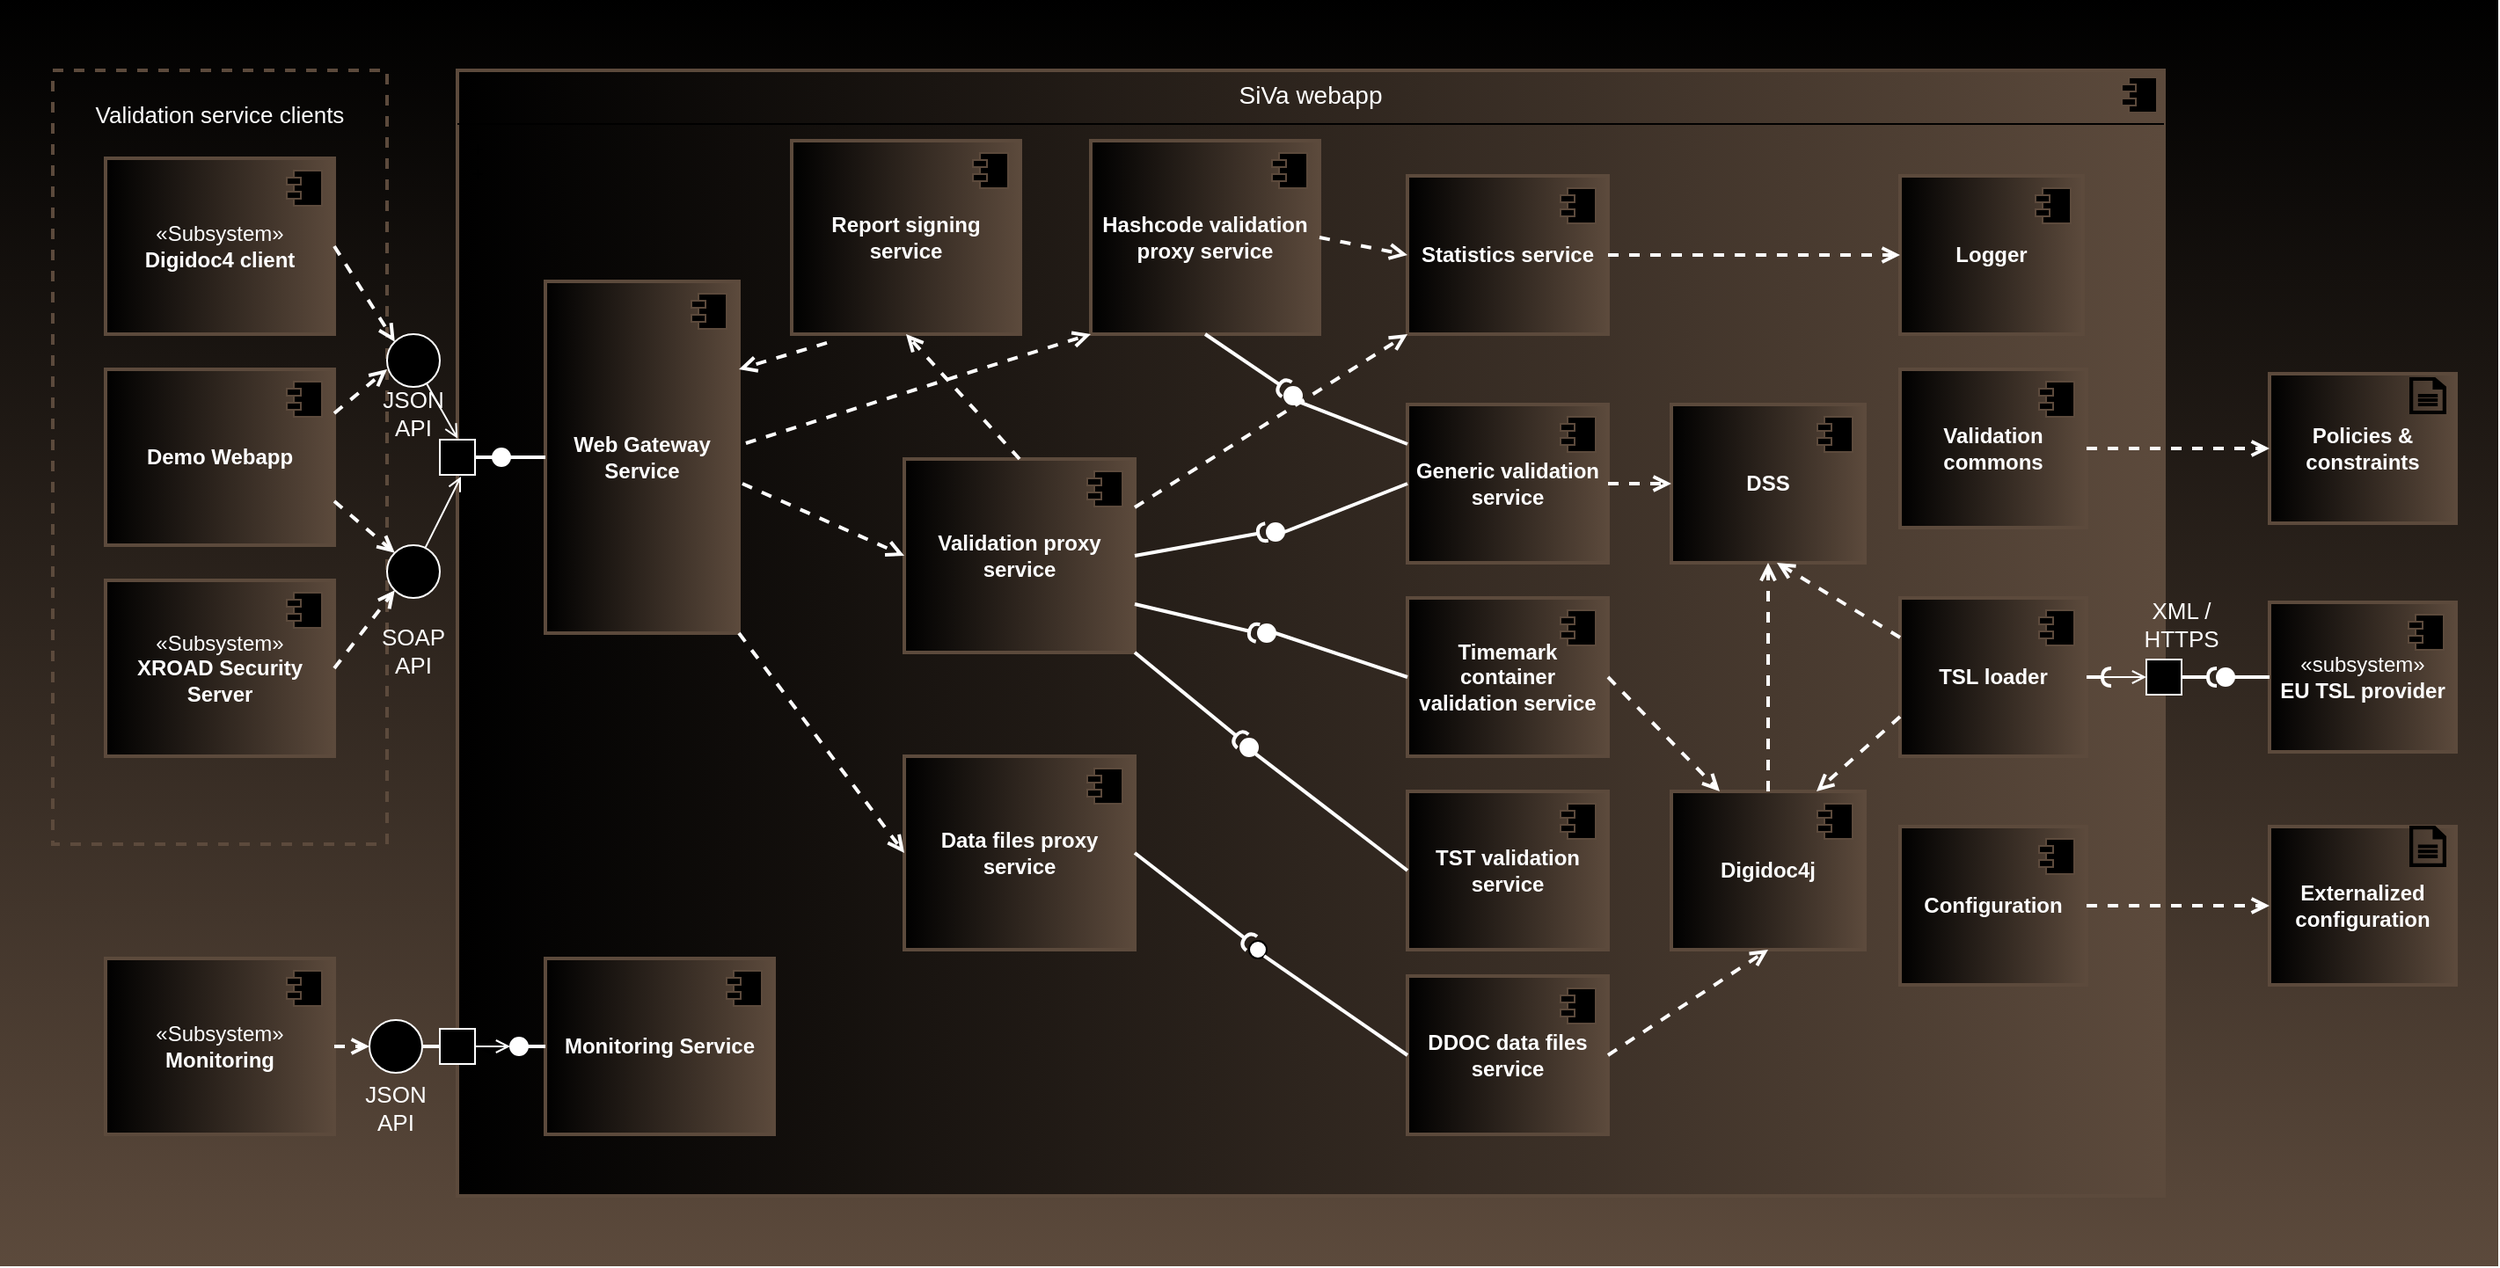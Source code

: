 <mxfile version="24.3.1" type="device">
  <diagram name="Page-0" id="Page-0">
    <mxGraphModel dx="1434" dy="738" grid="1" gridSize="10" guides="1" tooltips="1" connect="1" arrows="1" fold="1" page="1" pageScale="1" pageWidth="1678" pageHeight="762" math="0" shadow="0">
      <root>
        <mxCell id="0" />
        <mxCell id="1" parent="0" />
        <mxCell id="rDg_7_HA4RRwYxQOVPkP-2" value="" style="rounded=0;whiteSpace=wrap;html=1;gradientDirection=north;fillColor=#5C4A3C;strokeColor=none;fontColor=#ffffff;gradientColor=#000000;glass=0;shadow=0;" parent="1" vertex="1">
          <mxGeometry x="30" y="10" width="1420" height="720" as="geometry" />
        </mxCell>
        <mxCell id="9hAh17yjtbbLotueZCNC-8" value="&lt;p style=&quot;margin: 6px 0px 0px; text-align: center; font-size: 14px;&quot;&gt;&lt;font color=&quot;#ffffff&quot; style=&quot;font-size: 14px;&quot;&gt;SiVa webapp&lt;/font&gt;&lt;/p&gt;&lt;hr style=&quot;border-style: solid; font-size: 14px;&quot; size=&quot;1&quot;&gt;&lt;p style=&quot;margin:0px;margin-left:8px;&quot;&gt;+&amp;nbsp;&lt;br&gt;+&amp;nbsp;&lt;/p&gt;" style="align=left;overflow=fill;html=1;dropTarget=0;whiteSpace=wrap;gradientColor=default;fillColor=#5C4A3C;gradientDirection=west;strokeColor=#5C4A3C;labelBackgroundColor=none;labelBorderColor=none;strokeWidth=2;fontFamily=Helvetica;" parent="1" vertex="1">
          <mxGeometry x="290" y="50" width="970" height="640" as="geometry" />
        </mxCell>
        <mxCell id="9hAh17yjtbbLotueZCNC-9" value="" style="shape=component;jettyWidth=8;jettyHeight=4;fillColor=#000000;strokeColor=#5C4A3C;" parent="9hAh17yjtbbLotueZCNC-8" vertex="1">
          <mxGeometry x="1" width="20" height="20" relative="1" as="geometry">
            <mxPoint x="-24" y="4" as="offset" />
          </mxGeometry>
        </mxCell>
        <mxCell id="UFCYyzMz_3A-DWR7f4tb-4" value="" style="rounded=0;whiteSpace=wrap;html=1;dashed=1;fillColor=none;strokeColor=#5C4A3C;strokeWidth=2;" parent="1" vertex="1">
          <mxGeometry x="60" y="50" width="190" height="440" as="geometry" />
        </mxCell>
        <mxCell id="9hAh17yjtbbLotueZCNC-16" value="«Subsystem»&lt;div&gt;&lt;b&gt;Digidoc4 client&lt;/b&gt;&lt;/div&gt;" style="html=1;dropTarget=0;whiteSpace=wrap;gradientColor=default;gradientDirection=west;fillColor=#5C4A3C;fontColor=#FFFFFF;strokeWidth=2;strokeColor=#5C4A3C;" parent="1" vertex="1">
          <mxGeometry x="90" y="100" width="130" height="100" as="geometry" />
        </mxCell>
        <mxCell id="9hAh17yjtbbLotueZCNC-17" value="" style="shape=module;jettyWidth=8;jettyHeight=4;strokeColor=#5C4A3C;fillColor=#000000;" parent="9hAh17yjtbbLotueZCNC-16" vertex="1">
          <mxGeometry x="1" width="20" height="20" relative="1" as="geometry">
            <mxPoint x="-27" y="7" as="offset" />
          </mxGeometry>
        </mxCell>
        <mxCell id="9hAh17yjtbbLotueZCNC-18" value="«Subsystem»&lt;br&gt;&lt;b&gt;XROAD Security Server&lt;/b&gt;" style="html=1;dropTarget=0;whiteSpace=wrap;gradientColor=default;gradientDirection=west;fillColor=#5C4A3C;fontColor=#FFFFFF;strokeColor=#5C4A3C;strokeWidth=2;" parent="1" vertex="1">
          <mxGeometry x="90" y="340" width="130" height="100" as="geometry" />
        </mxCell>
        <mxCell id="9hAh17yjtbbLotueZCNC-19" value="" style="shape=module;jettyWidth=8;jettyHeight=4;strokeColor=#5C4A3C;fillColor=#000000;" parent="9hAh17yjtbbLotueZCNC-18" vertex="1">
          <mxGeometry x="1" width="20" height="20" relative="1" as="geometry">
            <mxPoint x="-27" y="7" as="offset" />
          </mxGeometry>
        </mxCell>
        <mxCell id="9hAh17yjtbbLotueZCNC-20" value="«Subsystem»&lt;br&gt;&lt;b&gt;Monitoring&lt;/b&gt;" style="html=1;dropTarget=0;whiteSpace=wrap;gradientColor=default;gradientDirection=west;fillColor=#5C4A3C;fontColor=#FFFFFF;strokeColor=#5C4A3C;strokeWidth=2;" parent="1" vertex="1">
          <mxGeometry x="90" y="555" width="130" height="100" as="geometry" />
        </mxCell>
        <mxCell id="9hAh17yjtbbLotueZCNC-21" value="" style="shape=module;jettyWidth=8;jettyHeight=4;strokeColor=#5C4A3C;fillColor=#000000;" parent="9hAh17yjtbbLotueZCNC-20" vertex="1">
          <mxGeometry x="1" width="20" height="20" relative="1" as="geometry">
            <mxPoint x="-27" y="7" as="offset" />
          </mxGeometry>
        </mxCell>
        <mxCell id="9hAh17yjtbbLotueZCNC-22" value="Demo Webapp" style="html=1;dropTarget=0;whiteSpace=wrap;fontStyle=1;gradientColor=default;gradientDirection=west;fillColor=#5C4A3C;fontColor=#FFFFFF;strokeColor=#5C4A3C;strokeWidth=2;" parent="1" vertex="1">
          <mxGeometry x="90" y="220" width="130" height="100" as="geometry" />
        </mxCell>
        <mxCell id="9hAh17yjtbbLotueZCNC-23" value="" style="shape=module;jettyWidth=8;jettyHeight=4;strokeColor=#5C4A3C;fillColor=#000000;" parent="9hAh17yjtbbLotueZCNC-22" vertex="1">
          <mxGeometry x="1" width="20" height="20" relative="1" as="geometry">
            <mxPoint x="-27" y="7" as="offset" />
          </mxGeometry>
        </mxCell>
        <mxCell id="9hAh17yjtbbLotueZCNC-24" value="Web Gateway Service" style="html=1;dropTarget=0;whiteSpace=wrap;fontStyle=1;gradientColor=default;gradientDirection=west;fillColor=#5C4A3C;fontColor=#FFFFFF;strokeColor=#5C4A3C;strokeWidth=2;" parent="1" vertex="1">
          <mxGeometry x="340" y="170" width="110" height="200" as="geometry" />
        </mxCell>
        <mxCell id="9hAh17yjtbbLotueZCNC-25" value="" style="shape=module;jettyWidth=8;jettyHeight=4;fillColor=#000000;strokeColor=#5C4A3C;" parent="9hAh17yjtbbLotueZCNC-24" vertex="1">
          <mxGeometry x="1" width="20" height="20" relative="1" as="geometry">
            <mxPoint x="-27" y="7" as="offset" />
          </mxGeometry>
        </mxCell>
        <mxCell id="UFCYyzMz_3A-DWR7f4tb-70" value="" style="edgeStyle=orthogonalEdgeStyle;rounded=0;orthogonalLoop=1;jettySize=auto;html=1;" parent="1" source="UFCYyzMz_3A-DWR7f4tb-77" target="UFCYyzMz_3A-DWR7f4tb-58" edge="1">
          <mxGeometry relative="1" as="geometry" />
        </mxCell>
        <mxCell id="9hAh17yjtbbLotueZCNC-26" value="Monitoring Service" style="html=1;dropTarget=0;whiteSpace=wrap;fontStyle=1;gradientColor=default;gradientDirection=west;fillColor=#5C4A3C;fontColor=#FFFFFF;strokeColor=#5C4A3C;strokeWidth=2;" parent="1" vertex="1">
          <mxGeometry x="340" y="555" width="130" height="100" as="geometry" />
        </mxCell>
        <mxCell id="9hAh17yjtbbLotueZCNC-27" value="" style="shape=module;jettyWidth=8;jettyHeight=4;strokeColor=#5C4A3C;fillColor=#000000;" parent="9hAh17yjtbbLotueZCNC-26" vertex="1">
          <mxGeometry x="1" width="20" height="20" relative="1" as="geometry">
            <mxPoint x="-27" y="7" as="offset" />
          </mxGeometry>
        </mxCell>
        <mxCell id="9hAh17yjtbbLotueZCNC-28" value="Report signing service" style="html=1;dropTarget=0;whiteSpace=wrap;fontStyle=1;gradientColor=default;gradientDirection=west;fillColor=#5C4A3C;fontColor=#FFFFFF;strokeColor=#5C4A3C;strokeWidth=2;" parent="1" vertex="1">
          <mxGeometry x="480" y="90" width="130" height="110" as="geometry" />
        </mxCell>
        <mxCell id="9hAh17yjtbbLotueZCNC-29" value="" style="shape=module;jettyWidth=8;jettyHeight=4;strokeColor=#5C4A3C;fillColor=#000000;" parent="9hAh17yjtbbLotueZCNC-28" vertex="1">
          <mxGeometry x="1" width="20" height="20" relative="1" as="geometry">
            <mxPoint x="-27" y="7" as="offset" />
          </mxGeometry>
        </mxCell>
        <mxCell id="9hAh17yjtbbLotueZCNC-30" value="Hashcode validation proxy service" style="html=1;dropTarget=0;whiteSpace=wrap;fontStyle=1;gradientColor=default;gradientDirection=west;fillColor=#5C4A3C;fontColor=#FFFFFF;strokeColor=#5C4A3C;strokeWidth=2;" parent="1" vertex="1">
          <mxGeometry x="650" y="90" width="130" height="110" as="geometry" />
        </mxCell>
        <mxCell id="9hAh17yjtbbLotueZCNC-31" value="" style="shape=module;jettyWidth=8;jettyHeight=4;strokeColor=#5C4A3C;fillColor=#000000;" parent="9hAh17yjtbbLotueZCNC-30" vertex="1">
          <mxGeometry x="1" width="20" height="20" relative="1" as="geometry">
            <mxPoint x="-27" y="7" as="offset" />
          </mxGeometry>
        </mxCell>
        <mxCell id="9hAh17yjtbbLotueZCNC-32" value="Validation proxy service" style="dropTarget=0;whiteSpace=wrap;html=1;fontStyle=1;gradientColor=default;gradientDirection=west;fillColor=#5C4A3C;fontColor=#FFFFFF;strokeColor=#5C4A3C;strokeWidth=2;" parent="1" vertex="1">
          <mxGeometry x="544" y="271" width="131" height="110" as="geometry" />
        </mxCell>
        <mxCell id="9hAh17yjtbbLotueZCNC-33" value="" style="shape=module;jettyWidth=8;jettyHeight=4;strokeColor=#5C4A3C;fillColor=#000000;" parent="9hAh17yjtbbLotueZCNC-32" vertex="1">
          <mxGeometry x="1" width="20" height="20" relative="1" as="geometry">
            <mxPoint x="-27" y="7" as="offset" />
          </mxGeometry>
        </mxCell>
        <mxCell id="9hAh17yjtbbLotueZCNC-34" value="Data files proxy service" style="html=1;dropTarget=0;whiteSpace=wrap;fontStyle=1;gradientColor=default;gradientDirection=west;fillColor=#5C4A3C;fontColor=#FFFFFF;strokeColor=#5C4A3C;strokeWidth=2;" parent="1" vertex="1">
          <mxGeometry x="544" y="440" width="131" height="110" as="geometry" />
        </mxCell>
        <mxCell id="9hAh17yjtbbLotueZCNC-35" value="" style="shape=module;jettyWidth=8;jettyHeight=4;strokeColor=#5C4A3C;fillColor=#000000;" parent="9hAh17yjtbbLotueZCNC-34" vertex="1">
          <mxGeometry x="1" width="20" height="20" relative="1" as="geometry">
            <mxPoint x="-27" y="7" as="offset" />
          </mxGeometry>
        </mxCell>
        <mxCell id="9hAh17yjtbbLotueZCNC-36" value="Statistics service" style="html=1;dropTarget=0;whiteSpace=wrap;fontStyle=1;gradientColor=default;gradientDirection=west;fillColor=#5C4A3C;fontColor=#FFFFFF;strokeColor=#5C4A3C;strokeWidth=2;" parent="1" vertex="1">
          <mxGeometry x="830" y="110" width="114" height="90" as="geometry" />
        </mxCell>
        <mxCell id="9hAh17yjtbbLotueZCNC-37" value="" style="shape=module;jettyWidth=8;jettyHeight=4;strokeColor=#5C4A3C;fillColor=#000000;" parent="9hAh17yjtbbLotueZCNC-36" vertex="1">
          <mxGeometry x="1" width="20" height="20" relative="1" as="geometry">
            <mxPoint x="-27" y="7" as="offset" />
          </mxGeometry>
        </mxCell>
        <mxCell id="9hAh17yjtbbLotueZCNC-38" value="Generic validation service" style="html=1;dropTarget=0;whiteSpace=wrap;fontStyle=1;gradientColor=default;gradientDirection=west;fillColor=#5C4A3C;fontColor=#FFFFFF;strokeColor=#5C4A3C;strokeWidth=2;" parent="1" vertex="1">
          <mxGeometry x="830" y="240" width="114" height="90" as="geometry" />
        </mxCell>
        <mxCell id="9hAh17yjtbbLotueZCNC-39" value="" style="shape=module;jettyWidth=8;jettyHeight=4;strokeColor=#5C4A3C;fillColor=#000000;" parent="9hAh17yjtbbLotueZCNC-38" vertex="1">
          <mxGeometry x="1" width="20" height="20" relative="1" as="geometry">
            <mxPoint x="-27" y="7" as="offset" />
          </mxGeometry>
        </mxCell>
        <mxCell id="9hAh17yjtbbLotueZCNC-40" value="Timemark container validation service" style="html=1;dropTarget=0;whiteSpace=wrap;fontStyle=1;gradientColor=default;gradientDirection=west;fillColor=#5C4A3C;fontColor=#FFFFFF;strokeColor=#5C4A3C;strokeWidth=2;" parent="1" vertex="1">
          <mxGeometry x="830" y="350" width="114" height="90" as="geometry" />
        </mxCell>
        <mxCell id="9hAh17yjtbbLotueZCNC-41" value="" style="shape=module;jettyWidth=8;jettyHeight=4;strokeColor=#5C4A3C;fillColor=#000000;" parent="9hAh17yjtbbLotueZCNC-40" vertex="1">
          <mxGeometry x="1" width="20" height="20" relative="1" as="geometry">
            <mxPoint x="-27" y="7" as="offset" />
          </mxGeometry>
        </mxCell>
        <mxCell id="9hAh17yjtbbLotueZCNC-42" value="TST validation service" style="html=1;dropTarget=0;whiteSpace=wrap;fontStyle=1;gradientColor=default;gradientDirection=west;fillColor=#5C4A3C;fontColor=#FFFFFF;strokeColor=#5C4A3C;strokeWidth=2;" parent="1" vertex="1">
          <mxGeometry x="830" y="460" width="114" height="90" as="geometry" />
        </mxCell>
        <mxCell id="9hAh17yjtbbLotueZCNC-43" value="" style="shape=module;jettyWidth=8;jettyHeight=4;strokeColor=#5C4A3C;fillColor=#000000;" parent="9hAh17yjtbbLotueZCNC-42" vertex="1">
          <mxGeometry x="1" width="20" height="20" relative="1" as="geometry">
            <mxPoint x="-27" y="7" as="offset" />
          </mxGeometry>
        </mxCell>
        <mxCell id="9hAh17yjtbbLotueZCNC-44" value="DSS" style="html=1;dropTarget=0;whiteSpace=wrap;fontStyle=1;gradientColor=default;gradientDirection=west;fillColor=#5C4A3C;fontColor=#FFFFFF;strokeColor=#5C4A3C;strokeWidth=2;" parent="1" vertex="1">
          <mxGeometry x="980" y="240" width="110" height="90" as="geometry" />
        </mxCell>
        <mxCell id="9hAh17yjtbbLotueZCNC-45" value="" style="shape=module;jettyWidth=8;jettyHeight=4;strokeColor=#5C4A3C;fillColor=#000000;" parent="9hAh17yjtbbLotueZCNC-44" vertex="1">
          <mxGeometry x="1" width="20" height="20" relative="1" as="geometry">
            <mxPoint x="-27" y="7" as="offset" />
          </mxGeometry>
        </mxCell>
        <mxCell id="9hAh17yjtbbLotueZCNC-46" value="Digidoc4j" style="html=1;dropTarget=0;whiteSpace=wrap;fontStyle=1;gradientColor=default;gradientDirection=west;fillColor=#5C4A3C;fontColor=#FFFFFF;strokeColor=#5C4A3C;strokeWidth=2;" parent="1" vertex="1">
          <mxGeometry x="980" y="460" width="110" height="90" as="geometry" />
        </mxCell>
        <mxCell id="9hAh17yjtbbLotueZCNC-47" value="" style="shape=module;jettyWidth=8;jettyHeight=4;strokeColor=#5C4A3C;fillColor=#000000;" parent="9hAh17yjtbbLotueZCNC-46" vertex="1">
          <mxGeometry x="1" width="20" height="20" relative="1" as="geometry">
            <mxPoint x="-27" y="7" as="offset" />
          </mxGeometry>
        </mxCell>
        <mxCell id="9hAh17yjtbbLotueZCNC-48" value="Logger" style="html=1;dropTarget=0;whiteSpace=wrap;fontStyle=1;gradientColor=default;gradientDirection=west;fillColor=#5C4A3C;fontColor=#FFFFFF;strokeColor=#5C4A3C;strokeWidth=2;" parent="1" vertex="1">
          <mxGeometry x="1110" y="110" width="104" height="90" as="geometry" />
        </mxCell>
        <mxCell id="9hAh17yjtbbLotueZCNC-49" value="" style="shape=module;jettyWidth=8;jettyHeight=4;strokeColor=#5C4A3C;fillColor=#000000;" parent="9hAh17yjtbbLotueZCNC-48" vertex="1">
          <mxGeometry x="1" width="20" height="20" relative="1" as="geometry">
            <mxPoint x="-27" y="7" as="offset" />
          </mxGeometry>
        </mxCell>
        <mxCell id="9hAh17yjtbbLotueZCNC-50" value="TSL loader" style="html=1;dropTarget=0;whiteSpace=wrap;fontStyle=1;gradientColor=default;gradientDirection=west;fillColor=#5C4A3C;fontColor=#FFFFFF;strokeColor=#5C4A3C;perimeterSpacing=0;strokeWidth=2;" parent="1" vertex="1">
          <mxGeometry x="1110" y="350" width="106" height="90" as="geometry" />
        </mxCell>
        <mxCell id="9hAh17yjtbbLotueZCNC-51" value="" style="shape=module;jettyWidth=8;jettyHeight=4;strokeColor=#5C4A3C;fillColor=#000000;" parent="9hAh17yjtbbLotueZCNC-50" vertex="1">
          <mxGeometry x="1" width="20" height="20" relative="1" as="geometry">
            <mxPoint x="-27" y="7" as="offset" />
          </mxGeometry>
        </mxCell>
        <mxCell id="9hAh17yjtbbLotueZCNC-52" value="Validation commons" style="html=1;dropTarget=0;whiteSpace=wrap;fontStyle=1;gradientColor=default;gradientDirection=west;fillColor=#5C4A3C;fontColor=#FFFFFF;strokeColor=#5C4A3C;strokeWidth=2;" parent="1" vertex="1">
          <mxGeometry x="1110" y="220" width="106" height="90" as="geometry" />
        </mxCell>
        <mxCell id="9hAh17yjtbbLotueZCNC-53" value="" style="shape=module;jettyWidth=8;jettyHeight=4;strokeColor=#5C4A3C;fillColor=#000000;" parent="9hAh17yjtbbLotueZCNC-52" vertex="1">
          <mxGeometry x="1" width="20" height="20" relative="1" as="geometry">
            <mxPoint x="-27" y="7" as="offset" />
          </mxGeometry>
        </mxCell>
        <mxCell id="9hAh17yjtbbLotueZCNC-54" value="Configuration" style="html=1;dropTarget=0;whiteSpace=wrap;fontStyle=1;gradientColor=default;gradientDirection=west;fillColor=#5C4A3C;fontColor=#FFFFFF;strokeColor=#5C4A3C;strokeWidth=2;" parent="1" vertex="1">
          <mxGeometry x="1110" y="480" width="106" height="90" as="geometry" />
        </mxCell>
        <mxCell id="9hAh17yjtbbLotueZCNC-55" value="" style="shape=module;jettyWidth=8;jettyHeight=4;strokeColor=#5C4A3C;fillColor=#000000;" parent="9hAh17yjtbbLotueZCNC-54" vertex="1">
          <mxGeometry x="1" width="20" height="20" relative="1" as="geometry">
            <mxPoint x="-27" y="7" as="offset" />
          </mxGeometry>
        </mxCell>
        <mxCell id="9hAh17yjtbbLotueZCNC-56" value="Externalized configuration" style="html=1;dropTarget=0;whiteSpace=wrap;fontStyle=1;gradientColor=default;gradientDirection=west;fillColor=#5C4A3C;fontColor=#FFFFFF;strokeColor=#5C4A3C;strokeWidth=2;" parent="1" vertex="1">
          <mxGeometry x="1320" y="480" width="106" height="90" as="geometry" />
        </mxCell>
        <mxCell id="9hAh17yjtbbLotueZCNC-58" value="Policies &amp;amp; constraints" style="html=1;dropTarget=0;whiteSpace=wrap;fontStyle=1;gradientColor=default;gradientDirection=west;fillColor=#5C4A3C;fontColor=#FFFFFF;strokeColor=#5C4A3C;strokeWidth=2;" parent="1" vertex="1">
          <mxGeometry x="1320" y="222.5" width="106" height="85" as="geometry" />
        </mxCell>
        <mxCell id="9hAh17yjtbbLotueZCNC-60" value="«subsystem»&lt;br&gt;&lt;b&gt;EU TSL provider&lt;/b&gt;" style="html=1;dropTarget=0;whiteSpace=wrap;gradientColor=default;gradientDirection=west;fillColor=#5C4A3C;fontColor=#FFFFFF;strokeColor=#5C4A3C;strokeWidth=2;" parent="1" vertex="1">
          <mxGeometry x="1320" y="352.5" width="106" height="85" as="geometry" />
        </mxCell>
        <mxCell id="9hAh17yjtbbLotueZCNC-61" value="" style="shape=module;jettyWidth=8;jettyHeight=4;strokeColor=#5C4A3C;fillColor=#000000;" parent="9hAh17yjtbbLotueZCNC-60" vertex="1">
          <mxGeometry x="1" width="20" height="20" relative="1" as="geometry">
            <mxPoint x="-27" y="7" as="offset" />
          </mxGeometry>
        </mxCell>
        <mxCell id="9hAh17yjtbbLotueZCNC-64" value="DDOC data files service" style="html=1;dropTarget=0;whiteSpace=wrap;fontStyle=1;gradientColor=default;gradientDirection=west;fillColor=#5C4A3C;fontColor=#FFFFFF;strokeColor=#5C4A3C;strokeWidth=2;" parent="1" vertex="1">
          <mxGeometry x="830" y="565" width="114" height="90" as="geometry" />
        </mxCell>
        <mxCell id="9hAh17yjtbbLotueZCNC-65" value="" style="shape=module;jettyWidth=8;jettyHeight=4;strokeColor=#5C4A3C;fillColor=#000000;" parent="9hAh17yjtbbLotueZCNC-64" vertex="1">
          <mxGeometry x="1" width="20" height="20" relative="1" as="geometry">
            <mxPoint x="-27" y="7" as="offset" />
          </mxGeometry>
        </mxCell>
        <mxCell id="UFCYyzMz_3A-DWR7f4tb-5" value="&lt;font color=&quot;#ffffff&quot; style=&quot;font-size: 13px;&quot;&gt;Validation service clients&lt;/font&gt;" style="text;html=1;align=center;verticalAlign=middle;whiteSpace=wrap;rounded=0;fontSize=13;" parent="1" vertex="1">
          <mxGeometry x="80" y="60" width="150" height="30" as="geometry" />
        </mxCell>
        <mxCell id="UFCYyzMz_3A-DWR7f4tb-10" value="" style="sketch=0;pointerEvents=1;shadow=0;dashed=0;html=1;labelPosition=center;verticalLabelPosition=bottom;verticalAlign=top;outlineConnect=0;align=center;shape=mxgraph.office.concepts.document;fillColor=#000000;strokeColor=#000000;" parent="1" vertex="1">
          <mxGeometry x="1400" y="480" width="20" height="22.5" as="geometry" />
        </mxCell>
        <mxCell id="UFCYyzMz_3A-DWR7f4tb-11" value="" style="sketch=0;pointerEvents=1;shadow=0;dashed=0;html=1;strokeColor=#000000;fillColor=#000000;labelPosition=center;verticalLabelPosition=bottom;verticalAlign=top;outlineConnect=0;align=center;shape=mxgraph.office.concepts.document;" parent="1" vertex="1">
          <mxGeometry x="1400" y="225" width="20" height="20" as="geometry" />
        </mxCell>
        <mxCell id="UFCYyzMz_3A-DWR7f4tb-14" value="" style="html=1;verticalAlign=bottom;labelBackgroundColor=none;endArrow=open;endFill=0;dashed=1;rounded=0;strokeColor=#FFFFFF;exitX=0.154;exitY=1.045;exitDx=0;exitDy=0;exitPerimeter=0;entryX=1;entryY=0.25;entryDx=0;entryDy=0;strokeWidth=2;" parent="1" source="9hAh17yjtbbLotueZCNC-28" target="9hAh17yjtbbLotueZCNC-24" edge="1">
          <mxGeometry width="160" relative="1" as="geometry">
            <mxPoint x="650" y="380" as="sourcePoint" />
            <mxPoint x="810" y="380" as="targetPoint" />
          </mxGeometry>
        </mxCell>
        <mxCell id="UFCYyzMz_3A-DWR7f4tb-15" value="" style="html=1;verticalAlign=bottom;labelBackgroundColor=none;endArrow=open;endFill=0;dashed=1;rounded=0;strokeColor=#FFFFFF;exitX=0.5;exitY=0;exitDx=0;exitDy=0;entryX=0.5;entryY=1;entryDx=0;entryDy=0;strokeWidth=2;" parent="1" source="9hAh17yjtbbLotueZCNC-32" target="9hAh17yjtbbLotueZCNC-28" edge="1">
          <mxGeometry width="160" relative="1" as="geometry">
            <mxPoint x="510" y="215" as="sourcePoint" />
            <mxPoint x="460" y="230" as="targetPoint" />
          </mxGeometry>
        </mxCell>
        <mxCell id="UFCYyzMz_3A-DWR7f4tb-16" value="" style="html=1;verticalAlign=bottom;labelBackgroundColor=none;endArrow=open;endFill=0;dashed=1;rounded=0;strokeColor=#FFFFFF;exitX=1.036;exitY=0.46;exitDx=0;exitDy=0;exitPerimeter=0;entryX=0;entryY=1;entryDx=0;entryDy=0;strokeWidth=2;" parent="1" source="9hAh17yjtbbLotueZCNC-24" target="9hAh17yjtbbLotueZCNC-30" edge="1">
          <mxGeometry width="160" relative="1" as="geometry">
            <mxPoint x="520" y="225" as="sourcePoint" />
            <mxPoint x="470" y="240" as="targetPoint" />
          </mxGeometry>
        </mxCell>
        <mxCell id="UFCYyzMz_3A-DWR7f4tb-17" value="" style="html=1;verticalAlign=bottom;labelBackgroundColor=none;endArrow=open;endFill=0;dashed=1;rounded=0;strokeColor=#FFFFFF;exitX=1.018;exitY=0.575;exitDx=0;exitDy=0;exitPerimeter=0;entryX=0;entryY=0.5;entryDx=0;entryDy=0;strokeWidth=2;" parent="1" source="9hAh17yjtbbLotueZCNC-24" target="9hAh17yjtbbLotueZCNC-32" edge="1">
          <mxGeometry width="160" relative="1" as="geometry">
            <mxPoint x="530" y="235" as="sourcePoint" />
            <mxPoint x="480" y="250" as="targetPoint" />
          </mxGeometry>
        </mxCell>
        <mxCell id="UFCYyzMz_3A-DWR7f4tb-18" value="" style="html=1;verticalAlign=bottom;labelBackgroundColor=none;endArrow=open;endFill=0;dashed=1;rounded=0;strokeColor=#FFFFFF;exitX=1;exitY=1;exitDx=0;exitDy=0;entryX=0;entryY=0.5;entryDx=0;entryDy=0;strokeWidth=2;" parent="1" source="9hAh17yjtbbLotueZCNC-24" target="9hAh17yjtbbLotueZCNC-34" edge="1">
          <mxGeometry width="160" relative="1" as="geometry">
            <mxPoint x="540" y="245" as="sourcePoint" />
            <mxPoint x="490" y="260" as="targetPoint" />
          </mxGeometry>
        </mxCell>
        <mxCell id="UFCYyzMz_3A-DWR7f4tb-19" value="" style="html=1;verticalAlign=bottom;labelBackgroundColor=none;endArrow=open;endFill=0;dashed=1;rounded=0;strokeColor=#FFFFFF;exitX=1;exitY=0.5;exitDx=0;exitDy=0;entryX=0;entryY=0.5;entryDx=0;entryDy=0;strokeWidth=2;" parent="1" source="9hAh17yjtbbLotueZCNC-30" target="9hAh17yjtbbLotueZCNC-36" edge="1">
          <mxGeometry width="160" relative="1" as="geometry">
            <mxPoint x="464" y="272" as="sourcePoint" />
            <mxPoint x="660" y="210" as="targetPoint" />
          </mxGeometry>
        </mxCell>
        <mxCell id="UFCYyzMz_3A-DWR7f4tb-20" value="" style="html=1;verticalAlign=bottom;labelBackgroundColor=none;endArrow=open;endFill=0;dashed=1;rounded=0;strokeColor=#FFFFFF;exitX=1;exitY=0.25;exitDx=0;exitDy=0;entryX=0;entryY=1;entryDx=0;entryDy=0;strokeWidth=2;" parent="1" source="9hAh17yjtbbLotueZCNC-32" target="9hAh17yjtbbLotueZCNC-36" edge="1">
          <mxGeometry width="160" relative="1" as="geometry">
            <mxPoint x="474" y="282" as="sourcePoint" />
            <mxPoint x="670" y="220" as="targetPoint" />
          </mxGeometry>
        </mxCell>
        <mxCell id="UFCYyzMz_3A-DWR7f4tb-23" value="" style="html=1;verticalAlign=bottom;labelBackgroundColor=none;endArrow=open;endFill=0;dashed=1;rounded=0;strokeColor=#FFFFFF;exitX=1;exitY=0.5;exitDx=0;exitDy=0;entryX=0;entryY=0.5;entryDx=0;entryDy=0;strokeWidth=2;" parent="1" source="9hAh17yjtbbLotueZCNC-38" target="9hAh17yjtbbLotueZCNC-44" edge="1">
          <mxGeometry width="160" relative="1" as="geometry">
            <mxPoint x="464" y="272" as="sourcePoint" />
            <mxPoint x="660" y="210" as="targetPoint" />
          </mxGeometry>
        </mxCell>
        <mxCell id="UFCYyzMz_3A-DWR7f4tb-24" value="" style="html=1;verticalAlign=bottom;labelBackgroundColor=none;endArrow=open;endFill=0;dashed=1;rounded=0;strokeColor=#FFFFFF;exitX=1;exitY=0.5;exitDx=0;exitDy=0;entryX=0.25;entryY=0;entryDx=0;entryDy=0;strokeWidth=2;" parent="1" source="9hAh17yjtbbLotueZCNC-40" target="9hAh17yjtbbLotueZCNC-46" edge="1">
          <mxGeometry width="160" relative="1" as="geometry">
            <mxPoint x="954" y="295" as="sourcePoint" />
            <mxPoint x="990" y="295" as="targetPoint" />
          </mxGeometry>
        </mxCell>
        <mxCell id="UFCYyzMz_3A-DWR7f4tb-25" value="" style="html=1;verticalAlign=bottom;labelBackgroundColor=none;endArrow=open;endFill=0;dashed=1;rounded=0;strokeColor=#FFFFFF;exitX=1;exitY=0.5;exitDx=0;exitDy=0;entryX=0.5;entryY=1;entryDx=0;entryDy=0;strokeWidth=2;" parent="1" source="9hAh17yjtbbLotueZCNC-64" target="9hAh17yjtbbLotueZCNC-46" edge="1">
          <mxGeometry width="160" relative="1" as="geometry">
            <mxPoint x="964" y="305" as="sourcePoint" />
            <mxPoint x="1000" y="305" as="targetPoint" />
          </mxGeometry>
        </mxCell>
        <mxCell id="UFCYyzMz_3A-DWR7f4tb-26" value="" style="html=1;verticalAlign=bottom;labelBackgroundColor=none;endArrow=open;endFill=0;dashed=1;rounded=0;strokeColor=#FFFFFF;exitX=0;exitY=0.25;exitDx=0;exitDy=0;strokeWidth=2;" parent="1" source="9hAh17yjtbbLotueZCNC-50" edge="1">
          <mxGeometry width="160" relative="1" as="geometry">
            <mxPoint x="974" y="315" as="sourcePoint" />
            <mxPoint x="1040" y="330" as="targetPoint" />
          </mxGeometry>
        </mxCell>
        <mxCell id="UFCYyzMz_3A-DWR7f4tb-27" value="" style="html=1;verticalAlign=bottom;labelBackgroundColor=none;endArrow=open;endFill=0;dashed=1;rounded=0;strokeColor=#FFFFFF;exitX=0;exitY=0.75;exitDx=0;exitDy=0;entryX=0.75;entryY=0;entryDx=0;entryDy=0;strokeWidth=2;" parent="1" source="9hAh17yjtbbLotueZCNC-50" target="9hAh17yjtbbLotueZCNC-46" edge="1">
          <mxGeometry width="160" relative="1" as="geometry">
            <mxPoint x="984" y="325" as="sourcePoint" />
            <mxPoint x="1020" y="325" as="targetPoint" />
          </mxGeometry>
        </mxCell>
        <mxCell id="UFCYyzMz_3A-DWR7f4tb-28" value="" style="html=1;verticalAlign=bottom;labelBackgroundColor=none;endArrow=open;endFill=0;dashed=1;rounded=0;strokeColor=#FFFFFF;exitX=1;exitY=0.5;exitDx=0;exitDy=0;entryX=0;entryY=0.5;entryDx=0;entryDy=0;strokeWidth=2;" parent="1" source="9hAh17yjtbbLotueZCNC-52" target="9hAh17yjtbbLotueZCNC-58" edge="1">
          <mxGeometry width="160" relative="1" as="geometry">
            <mxPoint x="994" y="335" as="sourcePoint" />
            <mxPoint x="1030" y="335" as="targetPoint" />
          </mxGeometry>
        </mxCell>
        <mxCell id="UFCYyzMz_3A-DWR7f4tb-29" value="" style="html=1;verticalAlign=bottom;labelBackgroundColor=none;endArrow=open;endFill=0;dashed=1;rounded=0;strokeColor=#FFFFFF;exitX=1;exitY=0.5;exitDx=0;exitDy=0;entryX=0;entryY=0.5;entryDx=0;entryDy=0;strokeWidth=2;" parent="1" source="9hAh17yjtbbLotueZCNC-54" target="9hAh17yjtbbLotueZCNC-56" edge="1">
          <mxGeometry width="160" relative="1" as="geometry">
            <mxPoint x="1004" y="345" as="sourcePoint" />
            <mxPoint x="1040" y="345" as="targetPoint" />
          </mxGeometry>
        </mxCell>
        <mxCell id="UFCYyzMz_3A-DWR7f4tb-30" value="" style="html=1;verticalAlign=bottom;labelBackgroundColor=none;endArrow=open;endFill=0;dashed=1;rounded=0;strokeColor=#FFFFFF;exitX=0.5;exitY=0;exitDx=0;exitDy=0;strokeWidth=2;entryX=0.5;entryY=1;entryDx=0;entryDy=0;" parent="1" source="9hAh17yjtbbLotueZCNC-46" target="9hAh17yjtbbLotueZCNC-44" edge="1">
          <mxGeometry width="160" relative="1" as="geometry">
            <mxPoint x="1014" y="355" as="sourcePoint" />
            <mxPoint x="1050" y="350" as="targetPoint" />
          </mxGeometry>
        </mxCell>
        <mxCell id="UFCYyzMz_3A-DWR7f4tb-31" value="" style="html=1;verticalAlign=bottom;labelBackgroundColor=none;startArrow=halfCircle;startFill=0;startSize=2;endArrow=none;rounded=0;strokeColor=#FFFFFF;entryX=1;entryY=0.5;entryDx=0;entryDy=0;strokeWidth=2;exitX=0;exitY=0.5;exitDx=0;exitDy=0;" parent="1" source="UFCYyzMz_3A-DWR7f4tb-49" target="9hAh17yjtbbLotueZCNC-32" edge="1">
          <mxGeometry x="-1" y="3" relative="1" as="geometry">
            <mxPoint x="750" y="310" as="sourcePoint" />
            <mxPoint x="810" y="380" as="targetPoint" />
          </mxGeometry>
        </mxCell>
        <mxCell id="UFCYyzMz_3A-DWR7f4tb-32" value="" style="html=1;verticalAlign=bottom;labelBackgroundColor=none;startArrow=halfCircle;startFill=0;startSize=2;endArrow=none;rounded=0;strokeColor=#FFFFFF;entryX=1;entryY=0.75;entryDx=0;entryDy=0;strokeWidth=2;exitX=0;exitY=0.5;exitDx=0;exitDy=0;" parent="1" source="UFCYyzMz_3A-DWR7f4tb-46" target="9hAh17yjtbbLotueZCNC-32" edge="1">
          <mxGeometry x="-1" y="3" relative="1" as="geometry">
            <mxPoint x="771.096" y="385.938" as="sourcePoint" />
            <mxPoint x="685" y="336" as="targetPoint" />
          </mxGeometry>
        </mxCell>
        <mxCell id="UFCYyzMz_3A-DWR7f4tb-33" value="" style="html=1;verticalAlign=bottom;labelBackgroundColor=none;startArrow=halfCircle;startFill=0;startSize=2;endArrow=none;rounded=0;strokeColor=#FFFFFF;entryX=1;entryY=1;entryDx=0;entryDy=0;strokeWidth=2;exitX=0;exitY=0;exitDx=0;exitDy=0;" parent="1" source="UFCYyzMz_3A-DWR7f4tb-41" target="9hAh17yjtbbLotueZCNC-32" edge="1">
          <mxGeometry x="-1" y="3" relative="1" as="geometry">
            <mxPoint x="770" y="330" as="sourcePoint" />
            <mxPoint x="695" y="346" as="targetPoint" />
          </mxGeometry>
        </mxCell>
        <mxCell id="UFCYyzMz_3A-DWR7f4tb-34" value="" style="html=1;verticalAlign=bottom;labelBackgroundColor=none;startArrow=halfCircle;startFill=0;startSize=2;endArrow=none;rounded=0;strokeColor=#FFFFFF;entryX=1;entryY=0.5;entryDx=0;entryDy=0;exitX=0;exitY=0;exitDx=0;exitDy=0;strokeWidth=2;" parent="1" source="UFCYyzMz_3A-DWR7f4tb-38" target="9hAh17yjtbbLotueZCNC-34" edge="1">
          <mxGeometry x="-1" y="3" relative="1" as="geometry">
            <mxPoint x="780" y="340" as="sourcePoint" />
            <mxPoint x="705" y="356" as="targetPoint" />
          </mxGeometry>
        </mxCell>
        <mxCell id="UFCYyzMz_3A-DWR7f4tb-35" value="" style="html=1;verticalAlign=bottom;labelBackgroundColor=none;startArrow=halfCircle;startFill=0;startSize=2;endArrow=none;rounded=0;strokeColor=#FFFFFF;entryX=0.5;entryY=1;entryDx=0;entryDy=0;strokeWidth=2;exitX=0;exitY=0;exitDx=0;exitDy=0;" parent="1" source="UFCYyzMz_3A-DWR7f4tb-50" target="9hAh17yjtbbLotueZCNC-30" edge="1">
          <mxGeometry x="-1" y="3" relative="1" as="geometry">
            <mxPoint x="790" y="350" as="sourcePoint" />
            <mxPoint x="715" y="366" as="targetPoint" />
          </mxGeometry>
        </mxCell>
        <mxCell id="UFCYyzMz_3A-DWR7f4tb-38" value="" style="ellipse;html=1;" parent="1" vertex="1">
          <mxGeometry x="740" y="545" width="10" height="10" as="geometry" />
        </mxCell>
        <mxCell id="UFCYyzMz_3A-DWR7f4tb-40" value="" style="endArrow=none;startArrow=none;endFill=0;startFill=0;endSize=8;html=1;verticalAlign=bottom;labelBackgroundColor=none;strokeWidth=2;rounded=0;strokeColor=#FFFFFF;entryX=0;entryY=0.5;entryDx=0;entryDy=0;exitX=1;exitY=1;exitDx=0;exitDy=0;" parent="1" source="UFCYyzMz_3A-DWR7f4tb-38" target="9hAh17yjtbbLotueZCNC-64" edge="1">
          <mxGeometry width="160" relative="1" as="geometry">
            <mxPoint x="650" y="380" as="sourcePoint" />
            <mxPoint x="810" y="380" as="targetPoint" />
          </mxGeometry>
        </mxCell>
        <mxCell id="UFCYyzMz_3A-DWR7f4tb-42" value="" style="endArrow=none;startArrow=none;endFill=0;startFill=0;endSize=8;html=1;verticalAlign=bottom;labelBackgroundColor=none;strokeWidth=2;rounded=0;strokeColor=#FFFFFF;entryX=0;entryY=0.5;entryDx=0;entryDy=0;exitX=1;exitY=1;exitDx=0;exitDy=0;" parent="1" source="UFCYyzMz_3A-DWR7f4tb-41" target="9hAh17yjtbbLotueZCNC-42" edge="1">
          <mxGeometry width="160" relative="1" as="geometry">
            <mxPoint x="765" y="445" as="sourcePoint" />
            <mxPoint x="810" y="530" as="targetPoint" />
          </mxGeometry>
        </mxCell>
        <mxCell id="UFCYyzMz_3A-DWR7f4tb-41" value="" style="ellipse;fillColor=strokeColor;html=1;strokeColor=#FFFFFF;" parent="1" vertex="1">
          <mxGeometry x="735" y="430" width="10" height="10" as="geometry" />
        </mxCell>
        <mxCell id="UFCYyzMz_3A-DWR7f4tb-46" value="" style="ellipse;fillColor=strokeColor;html=1;strokeColor=#FFFFFF;" parent="1" vertex="1">
          <mxGeometry x="745" y="365" width="10" height="10" as="geometry" />
        </mxCell>
        <mxCell id="UFCYyzMz_3A-DWR7f4tb-49" value="" style="ellipse;fillColor=strokeColor;html=1;strokeColor=#FFFFFF;" parent="1" vertex="1">
          <mxGeometry x="750" y="307.5" width="10" height="10" as="geometry" />
        </mxCell>
        <mxCell id="UFCYyzMz_3A-DWR7f4tb-50" value="" style="ellipse;fillColor=strokeColor;html=1;strokeColor=#FFFFFF;" parent="1" vertex="1">
          <mxGeometry x="760" y="230" width="10" height="10" as="geometry" />
        </mxCell>
        <mxCell id="UFCYyzMz_3A-DWR7f4tb-53" value="" style="endArrow=none;startArrow=none;endFill=0;startFill=0;endSize=8;html=1;verticalAlign=bottom;labelBackgroundColor=none;strokeWidth=2;rounded=0;strokeColor=#FFFFFF;entryX=0;entryY=0.25;entryDx=0;entryDy=0;exitX=1;exitY=1;exitDx=0;exitDy=0;" parent="1" source="UFCYyzMz_3A-DWR7f4tb-50" target="9hAh17yjtbbLotueZCNC-38" edge="1">
          <mxGeometry width="160" relative="1" as="geometry">
            <mxPoint x="754" y="449" as="sourcePoint" />
            <mxPoint x="840" y="515" as="targetPoint" />
          </mxGeometry>
        </mxCell>
        <mxCell id="UFCYyzMz_3A-DWR7f4tb-54" value="" style="endArrow=none;startArrow=none;endFill=0;startFill=0;endSize=8;html=1;verticalAlign=bottom;labelBackgroundColor=none;strokeWidth=2;rounded=0;strokeColor=#FFFFFF;entryX=0;entryY=0.5;entryDx=0;entryDy=0;exitX=1;exitY=0.5;exitDx=0;exitDy=0;" parent="1" source="UFCYyzMz_3A-DWR7f4tb-49" target="9hAh17yjtbbLotueZCNC-38" edge="1">
          <mxGeometry width="160" relative="1" as="geometry">
            <mxPoint x="760" y="310" as="sourcePoint" />
            <mxPoint x="840" y="273" as="targetPoint" />
          </mxGeometry>
        </mxCell>
        <mxCell id="UFCYyzMz_3A-DWR7f4tb-55" value="" style="endArrow=none;startArrow=none;endFill=0;startFill=0;endSize=8;html=1;verticalAlign=bottom;labelBackgroundColor=none;strokeWidth=2;rounded=0;strokeColor=#FFFFFF;entryX=0;entryY=0.5;entryDx=0;entryDy=0;exitX=1;exitY=0.5;exitDx=0;exitDy=0;" parent="1" source="UFCYyzMz_3A-DWR7f4tb-46" target="9hAh17yjtbbLotueZCNC-40" edge="1">
          <mxGeometry width="160" relative="1" as="geometry">
            <mxPoint x="789" y="259" as="sourcePoint" />
            <mxPoint x="850" y="283" as="targetPoint" />
          </mxGeometry>
        </mxCell>
        <mxCell id="UFCYyzMz_3A-DWR7f4tb-56" value="" style="fontStyle=0;labelPosition=right;verticalLabelPosition=middle;align=left;verticalAlign=middle;spacingLeft=2;html=1;points=[[0,0.5],[1,0.5]];fillColor=#000000;strokeColor=#FFFFFF;" parent="1" vertex="1">
          <mxGeometry x="1250" y="385" width="20" height="20" as="geometry" />
        </mxCell>
        <mxCell id="UFCYyzMz_3A-DWR7f4tb-57" value="" style="fontStyle=0;labelPosition=right;verticalLabelPosition=middle;align=left;verticalAlign=middle;spacingLeft=2;html=1;points=[[0,0.5],[1,0.5]];strokeColor=#FFFFFF;fillColor=#000000;" parent="1" vertex="1">
          <mxGeometry x="280" y="260" width="20" height="20" as="geometry" />
        </mxCell>
        <mxCell id="UFCYyzMz_3A-DWR7f4tb-58" value="" style="fontStyle=0;labelPosition=right;verticalLabelPosition=middle;align=left;verticalAlign=middle;spacingLeft=2;html=1;points=[[0,0.5],[1,0.5]];strokeColor=#FFFFFF;fillColor=#000000;" parent="1" vertex="1">
          <mxGeometry x="280" y="595" width="20" height="20" as="geometry" />
        </mxCell>
        <mxCell id="UFCYyzMz_3A-DWR7f4tb-59" value="" style="ellipse;html=1;strokeColor=#FFFFFF;fillColor=#000000;" parent="1" vertex="1">
          <mxGeometry x="250" y="320" width="30" height="30" as="geometry" />
        </mxCell>
        <mxCell id="UFCYyzMz_3A-DWR7f4tb-60" value="" style="endArrow=open;html=1;rounded=0;align=center;verticalAlign=top;endFill=0;labelBackgroundColor=none;endSize=6;entryX=0.6;entryY=1.05;entryDx=0;entryDy=0;entryPerimeter=0;strokeColor=#FFFFFF;" parent="1" source="UFCYyzMz_3A-DWR7f4tb-59" target="UFCYyzMz_3A-DWR7f4tb-57" edge="1">
          <mxGeometry relative="1" as="geometry">
            <mxPoint x="320" y="335" as="targetPoint" />
          </mxGeometry>
        </mxCell>
        <mxCell id="UFCYyzMz_3A-DWR7f4tb-61" value="" style="ellipse;html=1;strokeColor=#FFFFFF;fillColor=#000000;" parent="1" vertex="1">
          <mxGeometry x="250" y="200" width="30" height="30" as="geometry" />
        </mxCell>
        <mxCell id="UFCYyzMz_3A-DWR7f4tb-62" value="" style="endArrow=open;html=1;rounded=0;align=center;verticalAlign=top;endFill=0;labelBackgroundColor=none;endSize=6;entryX=0.508;entryY=-0.033;entryDx=0;entryDy=0;entryPerimeter=0;strokeColor=#FFFFFF;" parent="1" source="UFCYyzMz_3A-DWR7f4tb-61" target="UFCYyzMz_3A-DWR7f4tb-57" edge="1">
          <mxGeometry relative="1" as="geometry">
            <mxPoint x="320" y="215" as="targetPoint" />
          </mxGeometry>
        </mxCell>
        <mxCell id="UFCYyzMz_3A-DWR7f4tb-63" value="" style="ellipse;fillColor=strokeColor;html=1;strokeColor=#FFFFFF;" parent="1" vertex="1">
          <mxGeometry x="310" y="265" width="10" height="10" as="geometry" />
        </mxCell>
        <mxCell id="UFCYyzMz_3A-DWR7f4tb-64" value="" style="endArrow=none;startArrow=none;endFill=0;startFill=0;endSize=8;html=1;verticalAlign=bottom;labelBackgroundColor=none;strokeWidth=2;rounded=0;strokeColor=#FFFFFF;entryX=0;entryY=0.5;entryDx=0;entryDy=0;exitX=1;exitY=0.5;exitDx=0;exitDy=0;" parent="1" source="UFCYyzMz_3A-DWR7f4tb-63" target="9hAh17yjtbbLotueZCNC-24" edge="1">
          <mxGeometry width="160" relative="1" as="geometry">
            <mxPoint x="769" y="384" as="sourcePoint" />
            <mxPoint x="840" y="405" as="targetPoint" />
          </mxGeometry>
        </mxCell>
        <mxCell id="UFCYyzMz_3A-DWR7f4tb-65" value="" style="endArrow=none;startArrow=none;endFill=0;startFill=0;endSize=8;html=1;verticalAlign=bottom;labelBackgroundColor=none;strokeWidth=2;rounded=0;strokeColor=#FFFFFF;entryX=0;entryY=0.5;entryDx=0;entryDy=0;exitX=1;exitY=0.5;exitDx=0;exitDy=0;" parent="1" source="UFCYyzMz_3A-DWR7f4tb-57" target="UFCYyzMz_3A-DWR7f4tb-63" edge="1">
          <mxGeometry width="160" relative="1" as="geometry">
            <mxPoint x="330" y="280" as="sourcePoint" />
            <mxPoint x="350" y="280" as="targetPoint" />
          </mxGeometry>
        </mxCell>
        <mxCell id="UFCYyzMz_3A-DWR7f4tb-71" value="" style="html=1;verticalAlign=bottom;labelBackgroundColor=none;endArrow=open;endFill=0;dashed=1;rounded=0;strokeColor=#FFFFFF;exitX=1;exitY=0.5;exitDx=0;exitDy=0;entryX=0;entryY=0;entryDx=0;entryDy=0;strokeWidth=2;" parent="1" source="9hAh17yjtbbLotueZCNC-16" target="UFCYyzMz_3A-DWR7f4tb-61" edge="1">
          <mxGeometry width="160" relative="1" as="geometry">
            <mxPoint x="462" y="295" as="sourcePoint" />
            <mxPoint x="554" y="336" as="targetPoint" />
          </mxGeometry>
        </mxCell>
        <mxCell id="UFCYyzMz_3A-DWR7f4tb-72" value="" style="html=1;verticalAlign=bottom;labelBackgroundColor=none;endArrow=open;endFill=0;dashed=1;rounded=0;strokeColor=#FFFFFF;exitX=1;exitY=0.25;exitDx=0;exitDy=0;strokeWidth=2;" parent="1" source="9hAh17yjtbbLotueZCNC-22" edge="1">
          <mxGeometry width="160" relative="1" as="geometry">
            <mxPoint x="230" y="160" as="sourcePoint" />
            <mxPoint x="250" y="220" as="targetPoint" />
          </mxGeometry>
        </mxCell>
        <mxCell id="UFCYyzMz_3A-DWR7f4tb-73" value="" style="html=1;verticalAlign=bottom;labelBackgroundColor=none;endArrow=open;endFill=0;dashed=1;rounded=0;strokeColor=#FFFFFF;exitX=1;exitY=0.75;exitDx=0;exitDy=0;entryX=0;entryY=0;entryDx=0;entryDy=0;strokeWidth=2;" parent="1" source="9hAh17yjtbbLotueZCNC-22" target="UFCYyzMz_3A-DWR7f4tb-59" edge="1">
          <mxGeometry width="160" relative="1" as="geometry">
            <mxPoint x="240" y="170" as="sourcePoint" />
            <mxPoint x="274" y="224" as="targetPoint" />
          </mxGeometry>
        </mxCell>
        <mxCell id="UFCYyzMz_3A-DWR7f4tb-74" value="" style="html=1;verticalAlign=bottom;labelBackgroundColor=none;endArrow=open;endFill=0;dashed=1;rounded=0;strokeColor=#FFFFFF;exitX=1;exitY=0.5;exitDx=0;exitDy=0;entryX=0;entryY=1;entryDx=0;entryDy=0;strokeWidth=2;" parent="1" source="9hAh17yjtbbLotueZCNC-18" target="UFCYyzMz_3A-DWR7f4tb-59" edge="1">
          <mxGeometry width="160" relative="1" as="geometry">
            <mxPoint x="230" y="305" as="sourcePoint" />
            <mxPoint x="264" y="334" as="targetPoint" />
          </mxGeometry>
        </mxCell>
        <mxCell id="UFCYyzMz_3A-DWR7f4tb-75" value="" style="ellipse;html=1;strokeColor=#FFFFFF;fillColor=#000000;" parent="1" vertex="1">
          <mxGeometry x="240" y="590" width="30" height="30" as="geometry" />
        </mxCell>
        <mxCell id="UFCYyzMz_3A-DWR7f4tb-77" value="" style="ellipse;fillColor=strokeColor;html=1;strokeColor=#FFFFFF;" parent="1" vertex="1">
          <mxGeometry x="320" y="600" width="10" height="10" as="geometry" />
        </mxCell>
        <mxCell id="UFCYyzMz_3A-DWR7f4tb-79" value="" style="endArrow=open;html=1;rounded=0;align=center;verticalAlign=top;endFill=0;labelBackgroundColor=none;endSize=6;entryX=0;entryY=0.5;entryDx=0;entryDy=0;strokeColor=#FFFFFF;exitX=1;exitY=0.5;exitDx=0;exitDy=0;" parent="1" source="UFCYyzMz_3A-DWR7f4tb-58" target="UFCYyzMz_3A-DWR7f4tb-77" edge="1">
          <mxGeometry relative="1" as="geometry">
            <mxPoint x="302" y="291" as="targetPoint" />
            <mxPoint x="282" y="332" as="sourcePoint" />
          </mxGeometry>
        </mxCell>
        <mxCell id="UFCYyzMz_3A-DWR7f4tb-80" value="" style="endArrow=none;startArrow=none;endFill=0;startFill=0;endSize=8;html=1;verticalAlign=bottom;labelBackgroundColor=none;strokeWidth=2;rounded=0;strokeColor=#FFFFFF;entryX=0;entryY=0.5;entryDx=0;entryDy=0;exitX=1;exitY=0.5;exitDx=0;exitDy=0;" parent="1" source="UFCYyzMz_3A-DWR7f4tb-77" target="9hAh17yjtbbLotueZCNC-26" edge="1">
          <mxGeometry width="160" relative="1" as="geometry">
            <mxPoint x="330" y="280" as="sourcePoint" />
            <mxPoint x="350" y="280" as="targetPoint" />
          </mxGeometry>
        </mxCell>
        <mxCell id="UFCYyzMz_3A-DWR7f4tb-81" value="" style="endArrow=none;startArrow=none;endFill=0;startFill=0;endSize=8;html=1;verticalAlign=bottom;labelBackgroundColor=none;strokeWidth=2;rounded=0;strokeColor=#FFFFFF;entryX=0;entryY=0.5;entryDx=0;entryDy=0;exitX=1;exitY=0.5;exitDx=0;exitDy=0;" parent="1" source="UFCYyzMz_3A-DWR7f4tb-75" target="UFCYyzMz_3A-DWR7f4tb-58" edge="1">
          <mxGeometry width="160" relative="1" as="geometry">
            <mxPoint x="330" y="280" as="sourcePoint" />
            <mxPoint x="350" y="280" as="targetPoint" />
          </mxGeometry>
        </mxCell>
        <mxCell id="UFCYyzMz_3A-DWR7f4tb-82" value="" style="html=1;verticalAlign=bottom;labelBackgroundColor=none;endArrow=open;endFill=0;dashed=1;rounded=0;strokeColor=#FFFFFF;exitX=1;exitY=0.5;exitDx=0;exitDy=0;entryX=0;entryY=0.5;entryDx=0;entryDy=0;strokeWidth=2;" parent="1" source="9hAh17yjtbbLotueZCNC-20" target="UFCYyzMz_3A-DWR7f4tb-75" edge="1">
          <mxGeometry width="160" relative="1" as="geometry">
            <mxPoint x="230" y="400" as="sourcePoint" />
            <mxPoint x="264" y="356" as="targetPoint" />
          </mxGeometry>
        </mxCell>
        <mxCell id="UFCYyzMz_3A-DWR7f4tb-83" value="SOAP API" style="text;html=1;align=center;verticalAlign=middle;whiteSpace=wrap;rounded=0;fontColor=#FFFFFF;fontSize=13;" parent="1" vertex="1">
          <mxGeometry x="235" y="365" width="60" height="30" as="geometry" />
        </mxCell>
        <mxCell id="UFCYyzMz_3A-DWR7f4tb-84" value="JSON API" style="text;html=1;align=center;verticalAlign=middle;whiteSpace=wrap;rounded=0;fontColor=#FFFFFF;fontSize=13;" parent="1" vertex="1">
          <mxGeometry x="235" y="230" width="60" height="30" as="geometry" />
        </mxCell>
        <mxCell id="UFCYyzMz_3A-DWR7f4tb-85" value="JSON API" style="text;html=1;align=center;verticalAlign=middle;whiteSpace=wrap;rounded=0;fontColor=#FFFFFF;fontSize=13;" parent="1" vertex="1">
          <mxGeometry x="225" y="625" width="60" height="30" as="geometry" />
        </mxCell>
        <mxCell id="UFCYyzMz_3A-DWR7f4tb-86" value="" style="endArrow=open;html=1;rounded=0;align=center;verticalAlign=top;endFill=0;labelBackgroundColor=none;endSize=6;entryX=0;entryY=0.5;entryDx=0;entryDy=0;strokeColor=#FFFFFF;exitX=1;exitY=0.5;exitDx=0;exitDy=0;" parent="1" source="9hAh17yjtbbLotueZCNC-50" target="UFCYyzMz_3A-DWR7f4tb-56" edge="1">
          <mxGeometry relative="1" as="geometry">
            <mxPoint x="302" y="291" as="targetPoint" />
            <mxPoint x="282" y="332" as="sourcePoint" />
          </mxGeometry>
        </mxCell>
        <mxCell id="UFCYyzMz_3A-DWR7f4tb-87" value="" style="html=1;verticalAlign=bottom;labelBackgroundColor=none;startArrow=halfCircle;startFill=0;startSize=2;endArrow=none;rounded=0;strokeColor=#FFFFFF;entryX=1;entryY=0.5;entryDx=0;entryDy=0;strokeWidth=2;" parent="1" target="9hAh17yjtbbLotueZCNC-50" edge="1">
          <mxGeometry x="-1" y="3" relative="1" as="geometry">
            <mxPoint x="1230" y="395" as="sourcePoint" />
            <mxPoint x="685" y="364" as="targetPoint" />
          </mxGeometry>
        </mxCell>
        <mxCell id="UFCYyzMz_3A-DWR7f4tb-89" value="" style="ellipse;fillColor=strokeColor;html=1;strokeColor=#FFFFFF;" parent="1" vertex="1">
          <mxGeometry x="1290" y="390" width="10" height="10" as="geometry" />
        </mxCell>
        <mxCell id="UFCYyzMz_3A-DWR7f4tb-90" value="" style="endArrow=none;startArrow=none;endFill=0;startFill=0;endSize=8;html=1;verticalAlign=bottom;labelBackgroundColor=none;strokeWidth=2;rounded=0;strokeColor=#FFFFFF;entryX=1;entryY=0.5;entryDx=0;entryDy=0;exitX=0;exitY=0.5;exitDx=0;exitDy=0;" parent="1" source="9hAh17yjtbbLotueZCNC-60" target="UFCYyzMz_3A-DWR7f4tb-89" edge="1">
          <mxGeometry width="160" relative="1" as="geometry">
            <mxPoint x="765" y="380" as="sourcePoint" />
            <mxPoint x="840" y="405" as="targetPoint" />
          </mxGeometry>
        </mxCell>
        <mxCell id="UFCYyzMz_3A-DWR7f4tb-91" value="" style="html=1;verticalAlign=bottom;labelBackgroundColor=none;startArrow=halfCircle;startFill=0;startSize=2;endArrow=none;rounded=0;strokeColor=#FFFFFF;entryX=1;entryY=0.5;entryDx=0;entryDy=0;strokeWidth=2;exitX=0;exitY=0.5;exitDx=0;exitDy=0;" parent="1" source="UFCYyzMz_3A-DWR7f4tb-89" target="UFCYyzMz_3A-DWR7f4tb-56" edge="1">
          <mxGeometry x="-1" y="3" relative="1" as="geometry">
            <mxPoint x="1240" y="405" as="sourcePoint" />
            <mxPoint x="1226" y="405" as="targetPoint" />
          </mxGeometry>
        </mxCell>
        <mxCell id="UFCYyzMz_3A-DWR7f4tb-92" value="XML / HTTPS" style="text;html=1;align=center;verticalAlign=middle;whiteSpace=wrap;rounded=0;fontColor=#FFFFFF;fontStyle=0;fontSize=13;" parent="1" vertex="1">
          <mxGeometry x="1240" y="350" width="60" height="30" as="geometry" />
        </mxCell>
        <mxCell id="r2EZdvs3VVpoFIRgZjMN-2" value="" style="html=1;verticalAlign=bottom;labelBackgroundColor=none;endArrow=open;endFill=0;dashed=1;rounded=0;strokeColor=#FFFFFF;exitX=1;exitY=0.5;exitDx=0;exitDy=0;entryX=0;entryY=0.5;entryDx=0;entryDy=0;strokeWidth=2;" edge="1" parent="1" source="9hAh17yjtbbLotueZCNC-36" target="9hAh17yjtbbLotueZCNC-48">
          <mxGeometry width="160" relative="1" as="geometry">
            <mxPoint x="685" y="309" as="sourcePoint" />
            <mxPoint x="840" y="210" as="targetPoint" />
          </mxGeometry>
        </mxCell>
      </root>
    </mxGraphModel>
  </diagram>
</mxfile>
